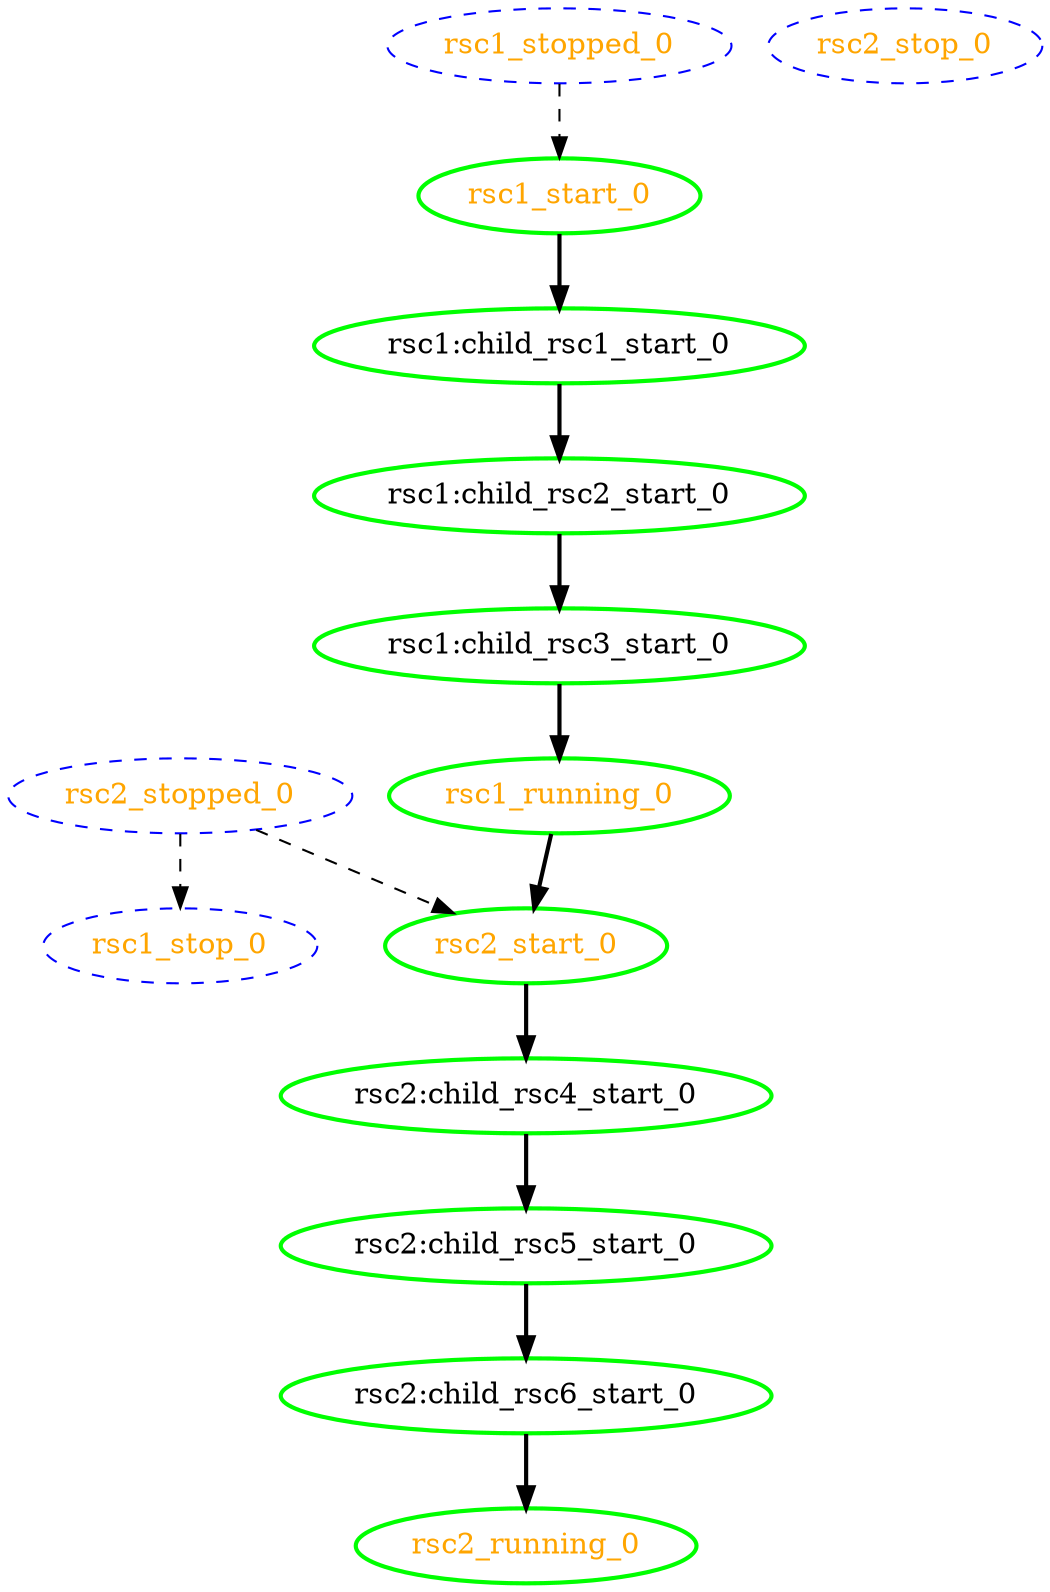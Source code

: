 digraph "g" {
	size = "30,30"
"rsc1:child_rsc1_start_0" [ tooltip="node1" style=bold color="green" fontcolor="black" ]
"rsc1:child_rsc2_start_0" [ tooltip="node1" style=bold color="green" fontcolor="black" ]
"rsc1:child_rsc3_start_0" [ tooltip="node1" style=bold color="green" fontcolor="black" ]
"rsc1_start_0" [ tooltip="" style=bold color="green" fontcolor="orange" ]
"rsc1_running_0" [ tooltip="" style=bold color="green" fontcolor="orange" ]
"rsc1_stop_0" [ style="dashed" color="blue" fontcolor="orange" ]
"rsc1_stopped_0" [ style="dashed" color="blue" fontcolor="orange" ]
"rsc2:child_rsc4_start_0" [ tooltip="node2" style=bold color="green" fontcolor="black" ]
"rsc2:child_rsc5_start_0" [ tooltip="node2" style=bold color="green" fontcolor="black" ]
"rsc2:child_rsc6_start_0" [ tooltip="node2" style=bold color="green" fontcolor="black" ]
"rsc2_start_0" [ tooltip="" style=bold color="green" fontcolor="orange" ]
"rsc2_running_0" [ tooltip="" style=bold color="green" fontcolor="orange" ]
"rsc2_stop_0" [ style="dashed" color="blue" fontcolor="orange" ]
"rsc2_stopped_0" [ style="dashed" color="blue" fontcolor="orange" ]
"rsc1_start_0" -> "rsc1:child_rsc1_start_0" [ style = bold]
"rsc1:child_rsc1_start_0" -> "rsc1:child_rsc2_start_0" [ style = bold]
"rsc1:child_rsc2_start_0" -> "rsc1:child_rsc3_start_0" [ style = bold]
"rsc1_stopped_0" -> "rsc1_start_0" [ style = dashed]
"rsc1:child_rsc3_start_0" -> "rsc1_running_0" [ style = bold]
"rsc2_stopped_0" -> "rsc1_stop_0" [ style = dashed]
"rsc2_start_0" -> "rsc2:child_rsc4_start_0" [ style = bold]
"rsc2:child_rsc4_start_0" -> "rsc2:child_rsc5_start_0" [ style = bold]
"rsc2:child_rsc5_start_0" -> "rsc2:child_rsc6_start_0" [ style = bold]
"rsc1_running_0" -> "rsc2_start_0" [ style = bold]
"rsc2_stopped_0" -> "rsc2_start_0" [ style = dashed]
"rsc2:child_rsc6_start_0" -> "rsc2_running_0" [ style = bold]
}
